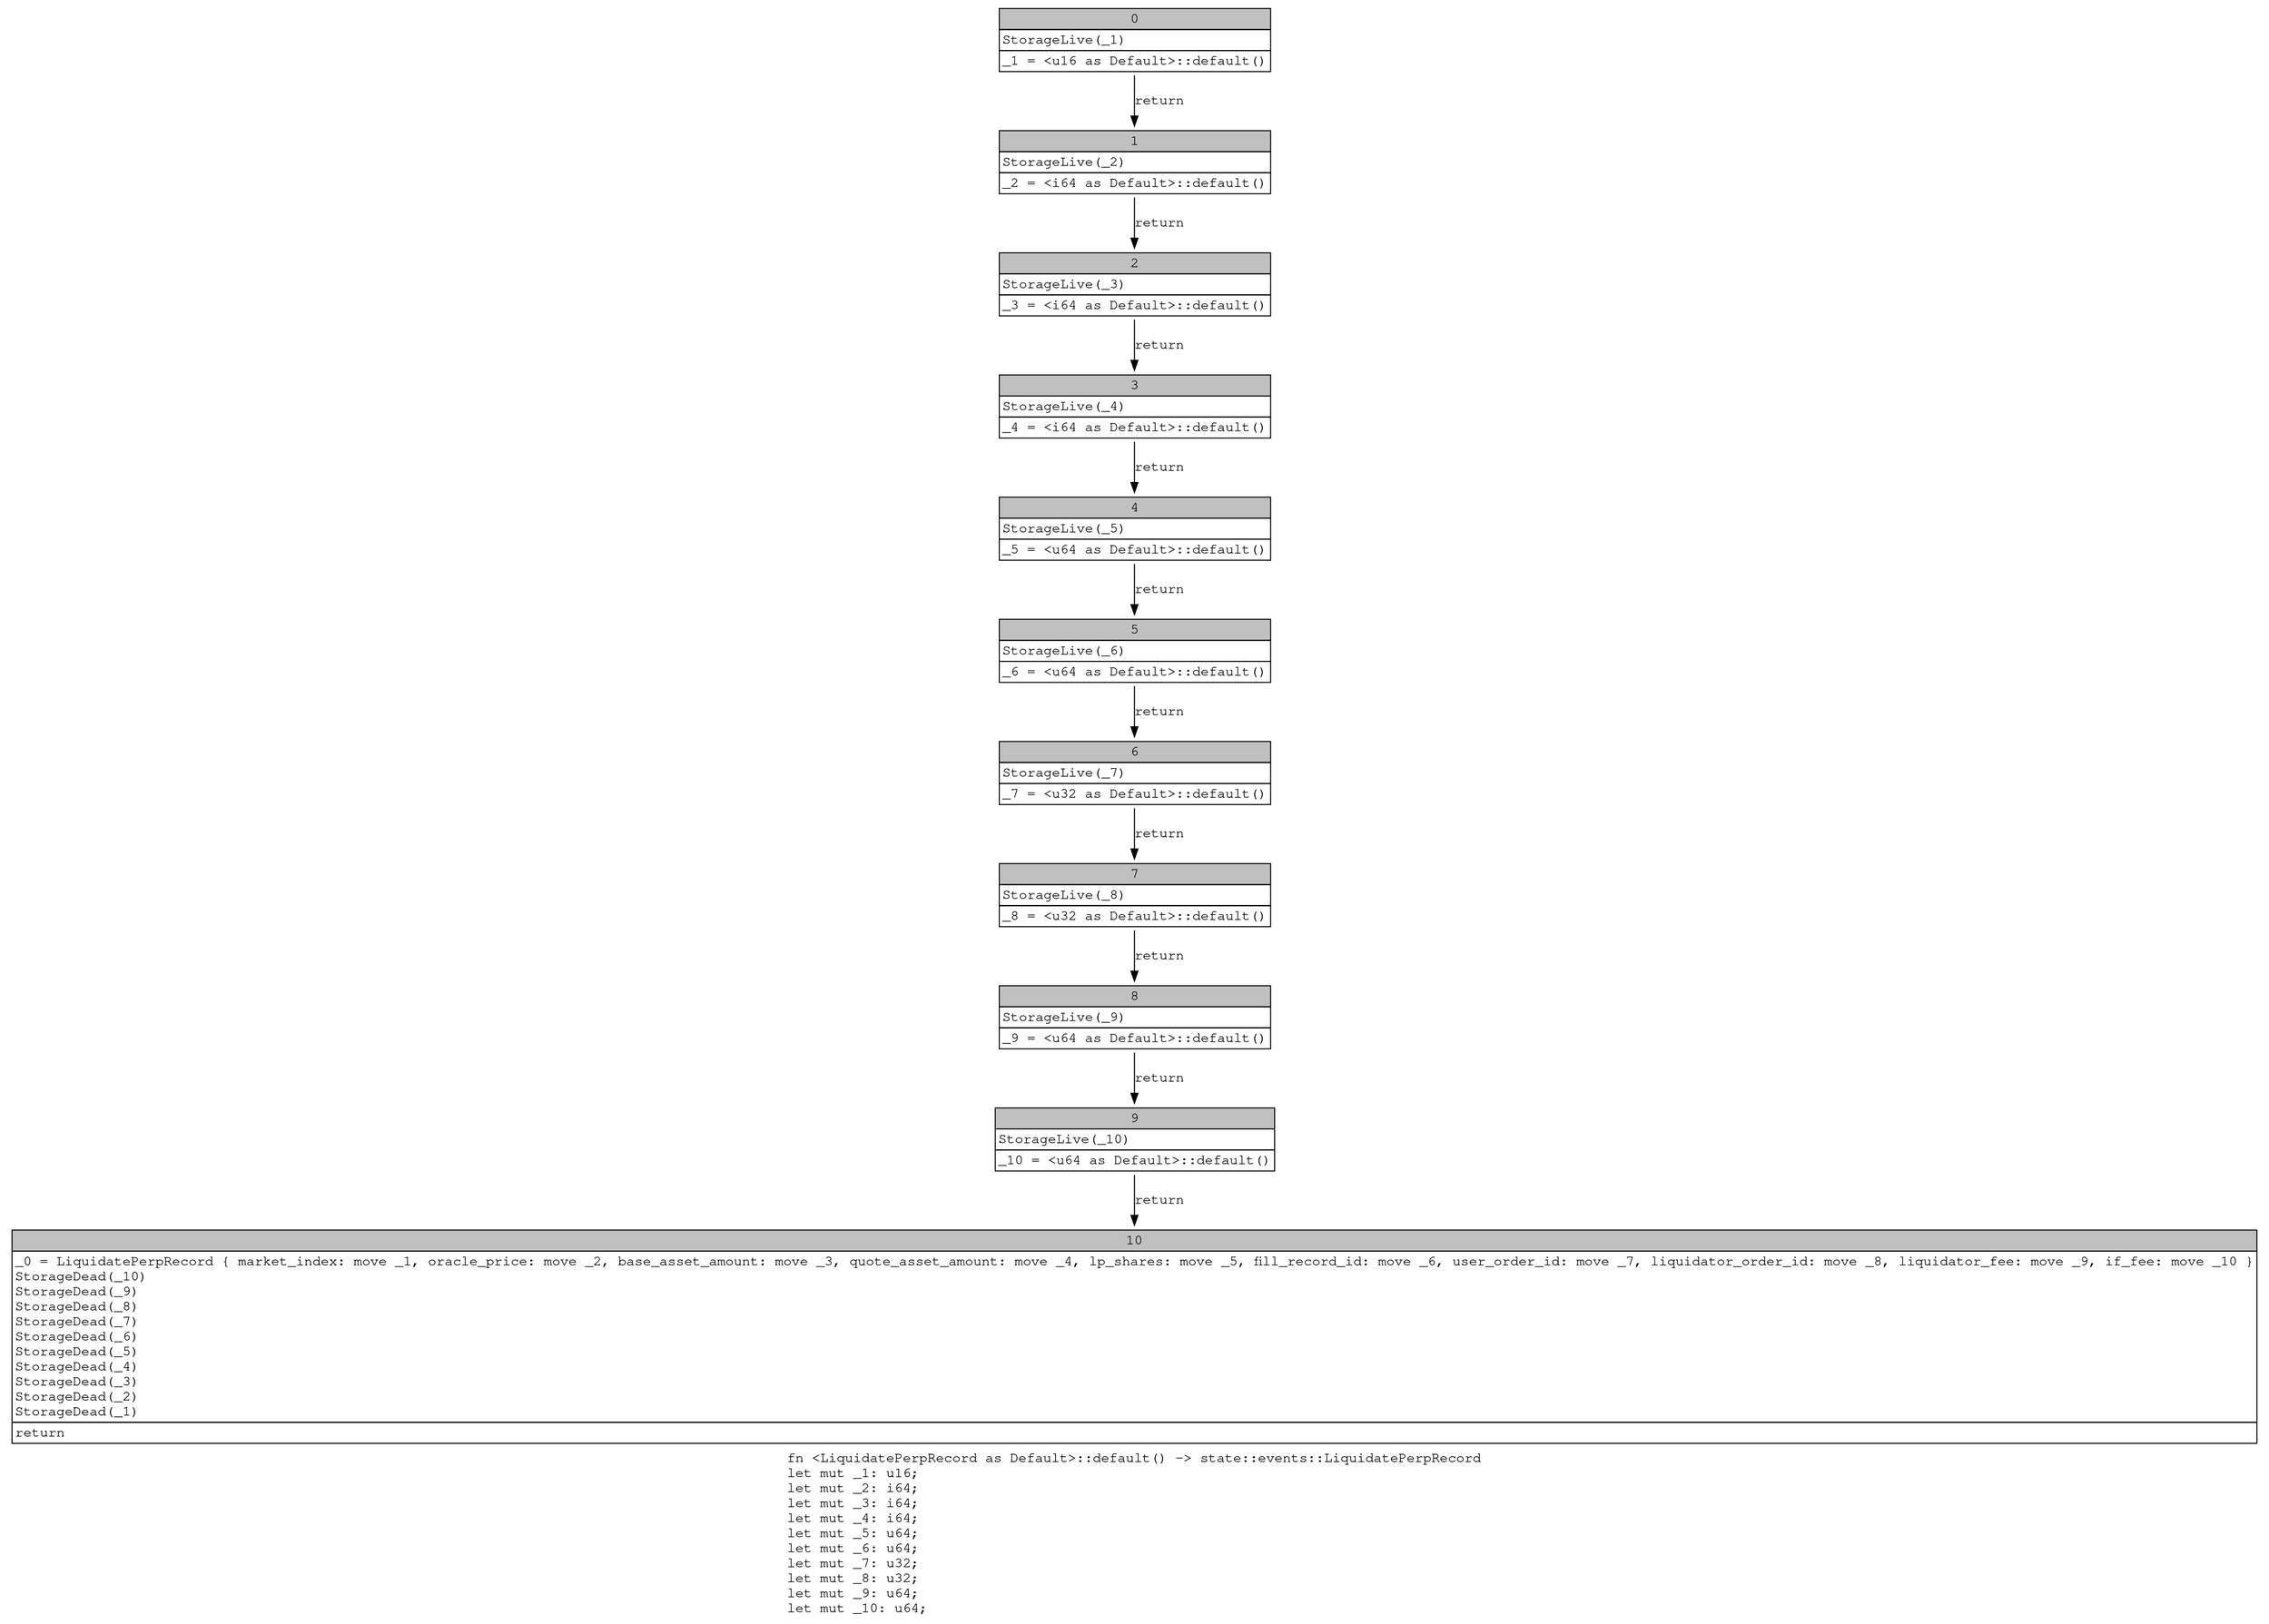 digraph Mir_0_15761 {
    graph [fontname="Courier, monospace"];
    node [fontname="Courier, monospace"];
    edge [fontname="Courier, monospace"];
    label=<fn &lt;LiquidatePerpRecord as Default&gt;::default() -&gt; state::events::LiquidatePerpRecord<br align="left"/>let mut _1: u16;<br align="left"/>let mut _2: i64;<br align="left"/>let mut _3: i64;<br align="left"/>let mut _4: i64;<br align="left"/>let mut _5: u64;<br align="left"/>let mut _6: u64;<br align="left"/>let mut _7: u32;<br align="left"/>let mut _8: u32;<br align="left"/>let mut _9: u64;<br align="left"/>let mut _10: u64;<br align="left"/>>;
    bb0__0_15761 [shape="none", label=<<table border="0" cellborder="1" cellspacing="0"><tr><td bgcolor="gray" align="center" colspan="1">0</td></tr><tr><td align="left" balign="left">StorageLive(_1)<br/></td></tr><tr><td align="left">_1 = &lt;u16 as Default&gt;::default()</td></tr></table>>];
    bb1__0_15761 [shape="none", label=<<table border="0" cellborder="1" cellspacing="0"><tr><td bgcolor="gray" align="center" colspan="1">1</td></tr><tr><td align="left" balign="left">StorageLive(_2)<br/></td></tr><tr><td align="left">_2 = &lt;i64 as Default&gt;::default()</td></tr></table>>];
    bb2__0_15761 [shape="none", label=<<table border="0" cellborder="1" cellspacing="0"><tr><td bgcolor="gray" align="center" colspan="1">2</td></tr><tr><td align="left" balign="left">StorageLive(_3)<br/></td></tr><tr><td align="left">_3 = &lt;i64 as Default&gt;::default()</td></tr></table>>];
    bb3__0_15761 [shape="none", label=<<table border="0" cellborder="1" cellspacing="0"><tr><td bgcolor="gray" align="center" colspan="1">3</td></tr><tr><td align="left" balign="left">StorageLive(_4)<br/></td></tr><tr><td align="left">_4 = &lt;i64 as Default&gt;::default()</td></tr></table>>];
    bb4__0_15761 [shape="none", label=<<table border="0" cellborder="1" cellspacing="0"><tr><td bgcolor="gray" align="center" colspan="1">4</td></tr><tr><td align="left" balign="left">StorageLive(_5)<br/></td></tr><tr><td align="left">_5 = &lt;u64 as Default&gt;::default()</td></tr></table>>];
    bb5__0_15761 [shape="none", label=<<table border="0" cellborder="1" cellspacing="0"><tr><td bgcolor="gray" align="center" colspan="1">5</td></tr><tr><td align="left" balign="left">StorageLive(_6)<br/></td></tr><tr><td align="left">_6 = &lt;u64 as Default&gt;::default()</td></tr></table>>];
    bb6__0_15761 [shape="none", label=<<table border="0" cellborder="1" cellspacing="0"><tr><td bgcolor="gray" align="center" colspan="1">6</td></tr><tr><td align="left" balign="left">StorageLive(_7)<br/></td></tr><tr><td align="left">_7 = &lt;u32 as Default&gt;::default()</td></tr></table>>];
    bb7__0_15761 [shape="none", label=<<table border="0" cellborder="1" cellspacing="0"><tr><td bgcolor="gray" align="center" colspan="1">7</td></tr><tr><td align="left" balign="left">StorageLive(_8)<br/></td></tr><tr><td align="left">_8 = &lt;u32 as Default&gt;::default()</td></tr></table>>];
    bb8__0_15761 [shape="none", label=<<table border="0" cellborder="1" cellspacing="0"><tr><td bgcolor="gray" align="center" colspan="1">8</td></tr><tr><td align="left" balign="left">StorageLive(_9)<br/></td></tr><tr><td align="left">_9 = &lt;u64 as Default&gt;::default()</td></tr></table>>];
    bb9__0_15761 [shape="none", label=<<table border="0" cellborder="1" cellspacing="0"><tr><td bgcolor="gray" align="center" colspan="1">9</td></tr><tr><td align="left" balign="left">StorageLive(_10)<br/></td></tr><tr><td align="left">_10 = &lt;u64 as Default&gt;::default()</td></tr></table>>];
    bb10__0_15761 [shape="none", label=<<table border="0" cellborder="1" cellspacing="0"><tr><td bgcolor="gray" align="center" colspan="1">10</td></tr><tr><td align="left" balign="left">_0 = LiquidatePerpRecord { market_index: move _1, oracle_price: move _2, base_asset_amount: move _3, quote_asset_amount: move _4, lp_shares: move _5, fill_record_id: move _6, user_order_id: move _7, liquidator_order_id: move _8, liquidator_fee: move _9, if_fee: move _10 }<br/>StorageDead(_10)<br/>StorageDead(_9)<br/>StorageDead(_8)<br/>StorageDead(_7)<br/>StorageDead(_6)<br/>StorageDead(_5)<br/>StorageDead(_4)<br/>StorageDead(_3)<br/>StorageDead(_2)<br/>StorageDead(_1)<br/></td></tr><tr><td align="left">return</td></tr></table>>];
    bb0__0_15761 -> bb1__0_15761 [label="return"];
    bb1__0_15761 -> bb2__0_15761 [label="return"];
    bb2__0_15761 -> bb3__0_15761 [label="return"];
    bb3__0_15761 -> bb4__0_15761 [label="return"];
    bb4__0_15761 -> bb5__0_15761 [label="return"];
    bb5__0_15761 -> bb6__0_15761 [label="return"];
    bb6__0_15761 -> bb7__0_15761 [label="return"];
    bb7__0_15761 -> bb8__0_15761 [label="return"];
    bb8__0_15761 -> bb9__0_15761 [label="return"];
    bb9__0_15761 -> bb10__0_15761 [label="return"];
}
